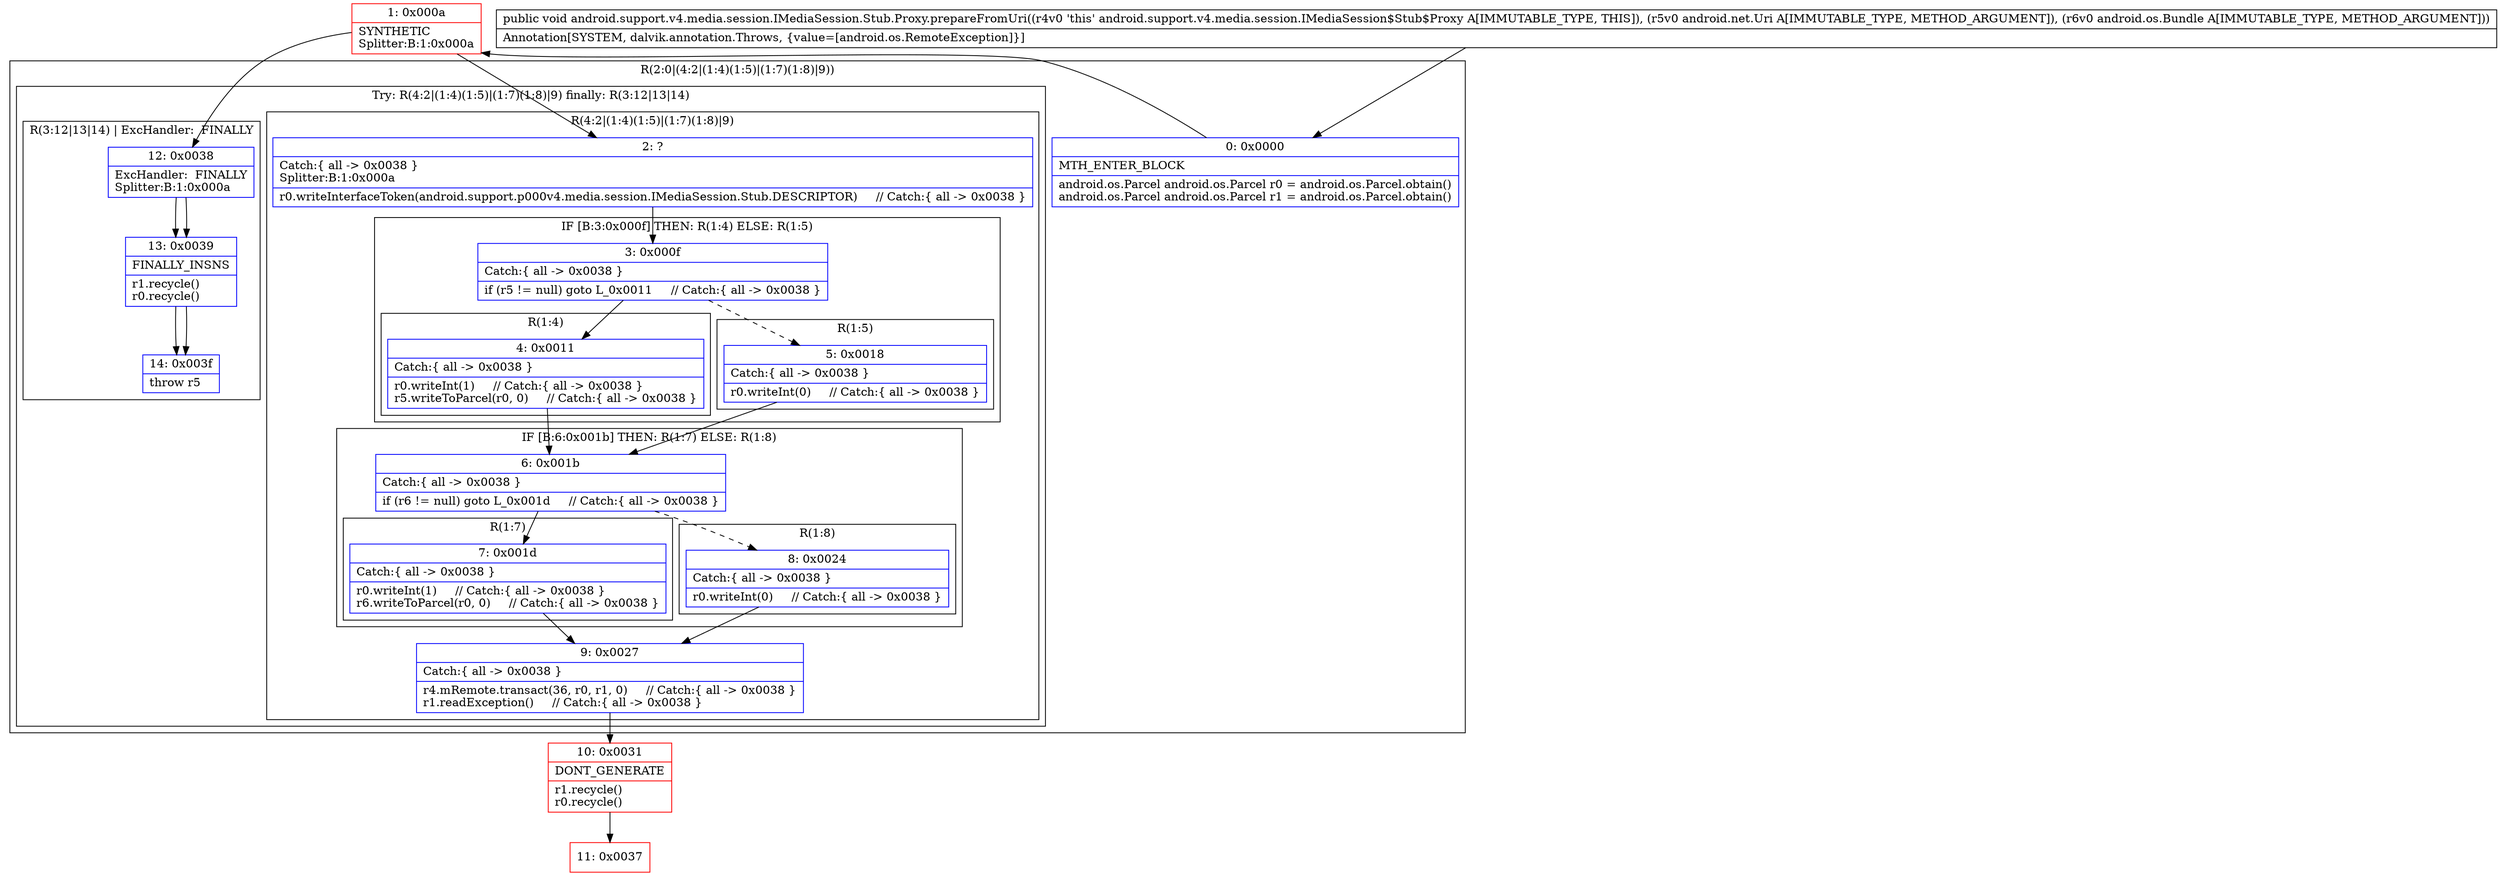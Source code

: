 digraph "CFG forandroid.support.v4.media.session.IMediaSession.Stub.Proxy.prepareFromUri(Landroid\/net\/Uri;Landroid\/os\/Bundle;)V" {
subgraph cluster_Region_649025916 {
label = "R(2:0|(4:2|(1:4)(1:5)|(1:7)(1:8)|9))";
node [shape=record,color=blue];
Node_0 [shape=record,label="{0\:\ 0x0000|MTH_ENTER_BLOCK\l|android.os.Parcel android.os.Parcel r0 = android.os.Parcel.obtain()\landroid.os.Parcel android.os.Parcel r1 = android.os.Parcel.obtain()\l}"];
subgraph cluster_TryCatchRegion_1431973915 {
label = "Try: R(4:2|(1:4)(1:5)|(1:7)(1:8)|9) finally: R(3:12|13|14)";
node [shape=record,color=blue];
subgraph cluster_Region_777147078 {
label = "R(4:2|(1:4)(1:5)|(1:7)(1:8)|9)";
node [shape=record,color=blue];
Node_2 [shape=record,label="{2\:\ ?|Catch:\{ all \-\> 0x0038 \}\lSplitter:B:1:0x000a\l|r0.writeInterfaceToken(android.support.p000v4.media.session.IMediaSession.Stub.DESCRIPTOR)     \/\/ Catch:\{ all \-\> 0x0038 \}\l}"];
subgraph cluster_IfRegion_1464974631 {
label = "IF [B:3:0x000f] THEN: R(1:4) ELSE: R(1:5)";
node [shape=record,color=blue];
Node_3 [shape=record,label="{3\:\ 0x000f|Catch:\{ all \-\> 0x0038 \}\l|if (r5 != null) goto L_0x0011     \/\/ Catch:\{ all \-\> 0x0038 \}\l}"];
subgraph cluster_Region_1296434823 {
label = "R(1:4)";
node [shape=record,color=blue];
Node_4 [shape=record,label="{4\:\ 0x0011|Catch:\{ all \-\> 0x0038 \}\l|r0.writeInt(1)     \/\/ Catch:\{ all \-\> 0x0038 \}\lr5.writeToParcel(r0, 0)     \/\/ Catch:\{ all \-\> 0x0038 \}\l}"];
}
subgraph cluster_Region_1040229210 {
label = "R(1:5)";
node [shape=record,color=blue];
Node_5 [shape=record,label="{5\:\ 0x0018|Catch:\{ all \-\> 0x0038 \}\l|r0.writeInt(0)     \/\/ Catch:\{ all \-\> 0x0038 \}\l}"];
}
}
subgraph cluster_IfRegion_1000331961 {
label = "IF [B:6:0x001b] THEN: R(1:7) ELSE: R(1:8)";
node [shape=record,color=blue];
Node_6 [shape=record,label="{6\:\ 0x001b|Catch:\{ all \-\> 0x0038 \}\l|if (r6 != null) goto L_0x001d     \/\/ Catch:\{ all \-\> 0x0038 \}\l}"];
subgraph cluster_Region_1647864159 {
label = "R(1:7)";
node [shape=record,color=blue];
Node_7 [shape=record,label="{7\:\ 0x001d|Catch:\{ all \-\> 0x0038 \}\l|r0.writeInt(1)     \/\/ Catch:\{ all \-\> 0x0038 \}\lr6.writeToParcel(r0, 0)     \/\/ Catch:\{ all \-\> 0x0038 \}\l}"];
}
subgraph cluster_Region_1581306812 {
label = "R(1:8)";
node [shape=record,color=blue];
Node_8 [shape=record,label="{8\:\ 0x0024|Catch:\{ all \-\> 0x0038 \}\l|r0.writeInt(0)     \/\/ Catch:\{ all \-\> 0x0038 \}\l}"];
}
}
Node_9 [shape=record,label="{9\:\ 0x0027|Catch:\{ all \-\> 0x0038 \}\l|r4.mRemote.transact(36, r0, r1, 0)     \/\/ Catch:\{ all \-\> 0x0038 \}\lr1.readException()     \/\/ Catch:\{ all \-\> 0x0038 \}\l}"];
}
subgraph cluster_Region_592417997 {
label = "R(3:12|13|14) | ExcHandler:  FINALLY\l";
node [shape=record,color=blue];
Node_12 [shape=record,label="{12\:\ 0x0038|ExcHandler:  FINALLY\lSplitter:B:1:0x000a\l}"];
Node_13 [shape=record,label="{13\:\ 0x0039|FINALLY_INSNS\l|r1.recycle()\lr0.recycle()\l}"];
Node_14 [shape=record,label="{14\:\ 0x003f|throw r5\l}"];
}
}
}
subgraph cluster_Region_592417997 {
label = "R(3:12|13|14) | ExcHandler:  FINALLY\l";
node [shape=record,color=blue];
Node_12 [shape=record,label="{12\:\ 0x0038|ExcHandler:  FINALLY\lSplitter:B:1:0x000a\l}"];
Node_13 [shape=record,label="{13\:\ 0x0039|FINALLY_INSNS\l|r1.recycle()\lr0.recycle()\l}"];
Node_14 [shape=record,label="{14\:\ 0x003f|throw r5\l}"];
}
Node_1 [shape=record,color=red,label="{1\:\ 0x000a|SYNTHETIC\lSplitter:B:1:0x000a\l}"];
Node_10 [shape=record,color=red,label="{10\:\ 0x0031|DONT_GENERATE\l|r1.recycle()\lr0.recycle()\l}"];
Node_11 [shape=record,color=red,label="{11\:\ 0x0037}"];
MethodNode[shape=record,label="{public void android.support.v4.media.session.IMediaSession.Stub.Proxy.prepareFromUri((r4v0 'this' android.support.v4.media.session.IMediaSession$Stub$Proxy A[IMMUTABLE_TYPE, THIS]), (r5v0 android.net.Uri A[IMMUTABLE_TYPE, METHOD_ARGUMENT]), (r6v0 android.os.Bundle A[IMMUTABLE_TYPE, METHOD_ARGUMENT]))  | Annotation[SYSTEM, dalvik.annotation.Throws, \{value=[android.os.RemoteException]\}]\l}"];
MethodNode -> Node_0;
Node_0 -> Node_1;
Node_2 -> Node_3;
Node_3 -> Node_4;
Node_3 -> Node_5[style=dashed];
Node_4 -> Node_6;
Node_5 -> Node_6;
Node_6 -> Node_7;
Node_6 -> Node_8[style=dashed];
Node_7 -> Node_9;
Node_8 -> Node_9;
Node_9 -> Node_10;
Node_12 -> Node_13;
Node_13 -> Node_14;
Node_12 -> Node_13;
Node_13 -> Node_14;
Node_1 -> Node_2;
Node_1 -> Node_12;
Node_10 -> Node_11;
}

